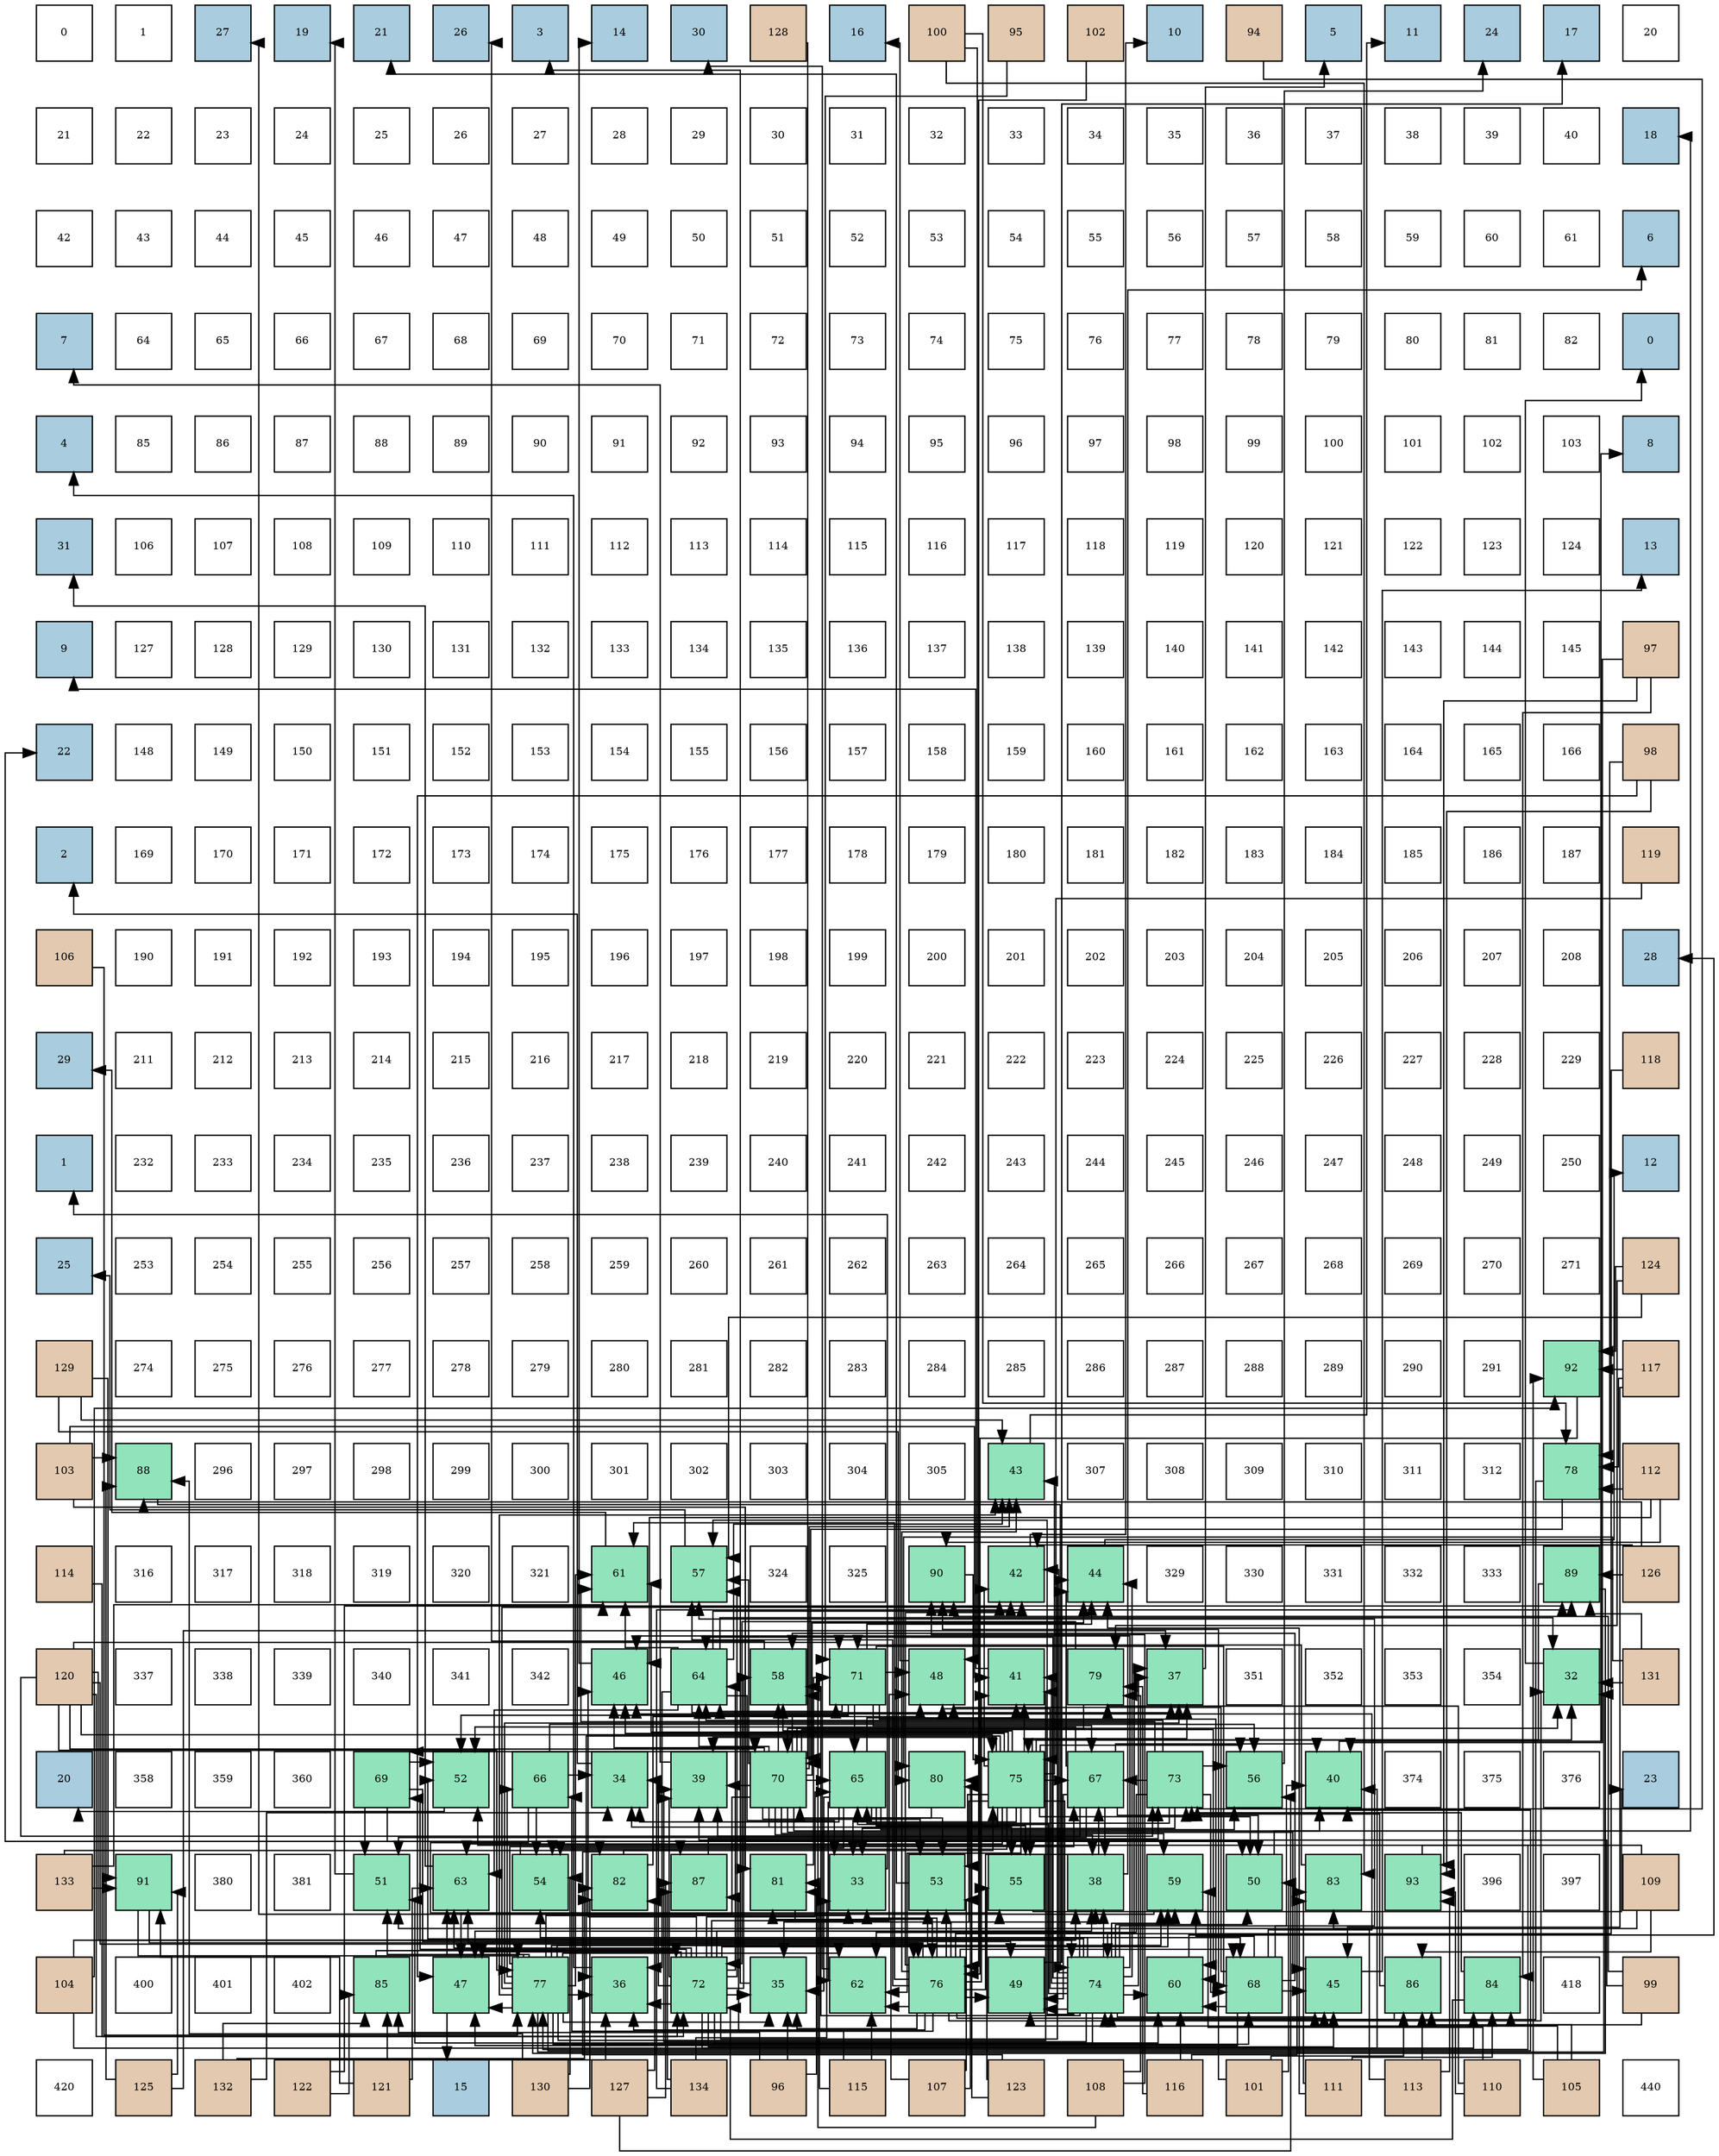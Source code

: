 digraph layout{
 rankdir=TB;
 splines=ortho;
 node [style=filled shape=square fixedsize=true width=0.6];
0[label="0", fontsize=8, fillcolor="#ffffff"];
1[label="1", fontsize=8, fillcolor="#ffffff"];
2[label="27", fontsize=8, fillcolor="#a9ccde"];
3[label="19", fontsize=8, fillcolor="#a9ccde"];
4[label="21", fontsize=8, fillcolor="#a9ccde"];
5[label="26", fontsize=8, fillcolor="#a9ccde"];
6[label="3", fontsize=8, fillcolor="#a9ccde"];
7[label="14", fontsize=8, fillcolor="#a9ccde"];
8[label="30", fontsize=8, fillcolor="#a9ccde"];
9[label="128", fontsize=8, fillcolor="#e3c9af"];
10[label="16", fontsize=8, fillcolor="#a9ccde"];
11[label="100", fontsize=8, fillcolor="#e3c9af"];
12[label="95", fontsize=8, fillcolor="#e3c9af"];
13[label="102", fontsize=8, fillcolor="#e3c9af"];
14[label="10", fontsize=8, fillcolor="#a9ccde"];
15[label="94", fontsize=8, fillcolor="#e3c9af"];
16[label="5", fontsize=8, fillcolor="#a9ccde"];
17[label="11", fontsize=8, fillcolor="#a9ccde"];
18[label="24", fontsize=8, fillcolor="#a9ccde"];
19[label="17", fontsize=8, fillcolor="#a9ccde"];
20[label="20", fontsize=8, fillcolor="#ffffff"];
21[label="21", fontsize=8, fillcolor="#ffffff"];
22[label="22", fontsize=8, fillcolor="#ffffff"];
23[label="23", fontsize=8, fillcolor="#ffffff"];
24[label="24", fontsize=8, fillcolor="#ffffff"];
25[label="25", fontsize=8, fillcolor="#ffffff"];
26[label="26", fontsize=8, fillcolor="#ffffff"];
27[label="27", fontsize=8, fillcolor="#ffffff"];
28[label="28", fontsize=8, fillcolor="#ffffff"];
29[label="29", fontsize=8, fillcolor="#ffffff"];
30[label="30", fontsize=8, fillcolor="#ffffff"];
31[label="31", fontsize=8, fillcolor="#ffffff"];
32[label="32", fontsize=8, fillcolor="#ffffff"];
33[label="33", fontsize=8, fillcolor="#ffffff"];
34[label="34", fontsize=8, fillcolor="#ffffff"];
35[label="35", fontsize=8, fillcolor="#ffffff"];
36[label="36", fontsize=8, fillcolor="#ffffff"];
37[label="37", fontsize=8, fillcolor="#ffffff"];
38[label="38", fontsize=8, fillcolor="#ffffff"];
39[label="39", fontsize=8, fillcolor="#ffffff"];
40[label="40", fontsize=8, fillcolor="#ffffff"];
41[label="18", fontsize=8, fillcolor="#a9ccde"];
42[label="42", fontsize=8, fillcolor="#ffffff"];
43[label="43", fontsize=8, fillcolor="#ffffff"];
44[label="44", fontsize=8, fillcolor="#ffffff"];
45[label="45", fontsize=8, fillcolor="#ffffff"];
46[label="46", fontsize=8, fillcolor="#ffffff"];
47[label="47", fontsize=8, fillcolor="#ffffff"];
48[label="48", fontsize=8, fillcolor="#ffffff"];
49[label="49", fontsize=8, fillcolor="#ffffff"];
50[label="50", fontsize=8, fillcolor="#ffffff"];
51[label="51", fontsize=8, fillcolor="#ffffff"];
52[label="52", fontsize=8, fillcolor="#ffffff"];
53[label="53", fontsize=8, fillcolor="#ffffff"];
54[label="54", fontsize=8, fillcolor="#ffffff"];
55[label="55", fontsize=8, fillcolor="#ffffff"];
56[label="56", fontsize=8, fillcolor="#ffffff"];
57[label="57", fontsize=8, fillcolor="#ffffff"];
58[label="58", fontsize=8, fillcolor="#ffffff"];
59[label="59", fontsize=8, fillcolor="#ffffff"];
60[label="60", fontsize=8, fillcolor="#ffffff"];
61[label="61", fontsize=8, fillcolor="#ffffff"];
62[label="6", fontsize=8, fillcolor="#a9ccde"];
63[label="7", fontsize=8, fillcolor="#a9ccde"];
64[label="64", fontsize=8, fillcolor="#ffffff"];
65[label="65", fontsize=8, fillcolor="#ffffff"];
66[label="66", fontsize=8, fillcolor="#ffffff"];
67[label="67", fontsize=8, fillcolor="#ffffff"];
68[label="68", fontsize=8, fillcolor="#ffffff"];
69[label="69", fontsize=8, fillcolor="#ffffff"];
70[label="70", fontsize=8, fillcolor="#ffffff"];
71[label="71", fontsize=8, fillcolor="#ffffff"];
72[label="72", fontsize=8, fillcolor="#ffffff"];
73[label="73", fontsize=8, fillcolor="#ffffff"];
74[label="74", fontsize=8, fillcolor="#ffffff"];
75[label="75", fontsize=8, fillcolor="#ffffff"];
76[label="76", fontsize=8, fillcolor="#ffffff"];
77[label="77", fontsize=8, fillcolor="#ffffff"];
78[label="78", fontsize=8, fillcolor="#ffffff"];
79[label="79", fontsize=8, fillcolor="#ffffff"];
80[label="80", fontsize=8, fillcolor="#ffffff"];
81[label="81", fontsize=8, fillcolor="#ffffff"];
82[label="82", fontsize=8, fillcolor="#ffffff"];
83[label="0", fontsize=8, fillcolor="#a9ccde"];
84[label="4", fontsize=8, fillcolor="#a9ccde"];
85[label="85", fontsize=8, fillcolor="#ffffff"];
86[label="86", fontsize=8, fillcolor="#ffffff"];
87[label="87", fontsize=8, fillcolor="#ffffff"];
88[label="88", fontsize=8, fillcolor="#ffffff"];
89[label="89", fontsize=8, fillcolor="#ffffff"];
90[label="90", fontsize=8, fillcolor="#ffffff"];
91[label="91", fontsize=8, fillcolor="#ffffff"];
92[label="92", fontsize=8, fillcolor="#ffffff"];
93[label="93", fontsize=8, fillcolor="#ffffff"];
94[label="94", fontsize=8, fillcolor="#ffffff"];
95[label="95", fontsize=8, fillcolor="#ffffff"];
96[label="96", fontsize=8, fillcolor="#ffffff"];
97[label="97", fontsize=8, fillcolor="#ffffff"];
98[label="98", fontsize=8, fillcolor="#ffffff"];
99[label="99", fontsize=8, fillcolor="#ffffff"];
100[label="100", fontsize=8, fillcolor="#ffffff"];
101[label="101", fontsize=8, fillcolor="#ffffff"];
102[label="102", fontsize=8, fillcolor="#ffffff"];
103[label="103", fontsize=8, fillcolor="#ffffff"];
104[label="8", fontsize=8, fillcolor="#a9ccde"];
105[label="31", fontsize=8, fillcolor="#a9ccde"];
106[label="106", fontsize=8, fillcolor="#ffffff"];
107[label="107", fontsize=8, fillcolor="#ffffff"];
108[label="108", fontsize=8, fillcolor="#ffffff"];
109[label="109", fontsize=8, fillcolor="#ffffff"];
110[label="110", fontsize=8, fillcolor="#ffffff"];
111[label="111", fontsize=8, fillcolor="#ffffff"];
112[label="112", fontsize=8, fillcolor="#ffffff"];
113[label="113", fontsize=8, fillcolor="#ffffff"];
114[label="114", fontsize=8, fillcolor="#ffffff"];
115[label="115", fontsize=8, fillcolor="#ffffff"];
116[label="116", fontsize=8, fillcolor="#ffffff"];
117[label="117", fontsize=8, fillcolor="#ffffff"];
118[label="118", fontsize=8, fillcolor="#ffffff"];
119[label="119", fontsize=8, fillcolor="#ffffff"];
120[label="120", fontsize=8, fillcolor="#ffffff"];
121[label="121", fontsize=8, fillcolor="#ffffff"];
122[label="122", fontsize=8, fillcolor="#ffffff"];
123[label="123", fontsize=8, fillcolor="#ffffff"];
124[label="124", fontsize=8, fillcolor="#ffffff"];
125[label="13", fontsize=8, fillcolor="#a9ccde"];
126[label="9", fontsize=8, fillcolor="#a9ccde"];
127[label="127", fontsize=8, fillcolor="#ffffff"];
128[label="128", fontsize=8, fillcolor="#ffffff"];
129[label="129", fontsize=8, fillcolor="#ffffff"];
130[label="130", fontsize=8, fillcolor="#ffffff"];
131[label="131", fontsize=8, fillcolor="#ffffff"];
132[label="132", fontsize=8, fillcolor="#ffffff"];
133[label="133", fontsize=8, fillcolor="#ffffff"];
134[label="134", fontsize=8, fillcolor="#ffffff"];
135[label="135", fontsize=8, fillcolor="#ffffff"];
136[label="136", fontsize=8, fillcolor="#ffffff"];
137[label="137", fontsize=8, fillcolor="#ffffff"];
138[label="138", fontsize=8, fillcolor="#ffffff"];
139[label="139", fontsize=8, fillcolor="#ffffff"];
140[label="140", fontsize=8, fillcolor="#ffffff"];
141[label="141", fontsize=8, fillcolor="#ffffff"];
142[label="142", fontsize=8, fillcolor="#ffffff"];
143[label="143", fontsize=8, fillcolor="#ffffff"];
144[label="144", fontsize=8, fillcolor="#ffffff"];
145[label="145", fontsize=8, fillcolor="#ffffff"];
146[label="97", fontsize=8, fillcolor="#e3c9af"];
147[label="22", fontsize=8, fillcolor="#a9ccde"];
148[label="148", fontsize=8, fillcolor="#ffffff"];
149[label="149", fontsize=8, fillcolor="#ffffff"];
150[label="150", fontsize=8, fillcolor="#ffffff"];
151[label="151", fontsize=8, fillcolor="#ffffff"];
152[label="152", fontsize=8, fillcolor="#ffffff"];
153[label="153", fontsize=8, fillcolor="#ffffff"];
154[label="154", fontsize=8, fillcolor="#ffffff"];
155[label="155", fontsize=8, fillcolor="#ffffff"];
156[label="156", fontsize=8, fillcolor="#ffffff"];
157[label="157", fontsize=8, fillcolor="#ffffff"];
158[label="158", fontsize=8, fillcolor="#ffffff"];
159[label="159", fontsize=8, fillcolor="#ffffff"];
160[label="160", fontsize=8, fillcolor="#ffffff"];
161[label="161", fontsize=8, fillcolor="#ffffff"];
162[label="162", fontsize=8, fillcolor="#ffffff"];
163[label="163", fontsize=8, fillcolor="#ffffff"];
164[label="164", fontsize=8, fillcolor="#ffffff"];
165[label="165", fontsize=8, fillcolor="#ffffff"];
166[label="166", fontsize=8, fillcolor="#ffffff"];
167[label="98", fontsize=8, fillcolor="#e3c9af"];
168[label="2", fontsize=8, fillcolor="#a9ccde"];
169[label="169", fontsize=8, fillcolor="#ffffff"];
170[label="170", fontsize=8, fillcolor="#ffffff"];
171[label="171", fontsize=8, fillcolor="#ffffff"];
172[label="172", fontsize=8, fillcolor="#ffffff"];
173[label="173", fontsize=8, fillcolor="#ffffff"];
174[label="174", fontsize=8, fillcolor="#ffffff"];
175[label="175", fontsize=8, fillcolor="#ffffff"];
176[label="176", fontsize=8, fillcolor="#ffffff"];
177[label="177", fontsize=8, fillcolor="#ffffff"];
178[label="178", fontsize=8, fillcolor="#ffffff"];
179[label="179", fontsize=8, fillcolor="#ffffff"];
180[label="180", fontsize=8, fillcolor="#ffffff"];
181[label="181", fontsize=8, fillcolor="#ffffff"];
182[label="182", fontsize=8, fillcolor="#ffffff"];
183[label="183", fontsize=8, fillcolor="#ffffff"];
184[label="184", fontsize=8, fillcolor="#ffffff"];
185[label="185", fontsize=8, fillcolor="#ffffff"];
186[label="186", fontsize=8, fillcolor="#ffffff"];
187[label="187", fontsize=8, fillcolor="#ffffff"];
188[label="119", fontsize=8, fillcolor="#e3c9af"];
189[label="106", fontsize=8, fillcolor="#e3c9af"];
190[label="190", fontsize=8, fillcolor="#ffffff"];
191[label="191", fontsize=8, fillcolor="#ffffff"];
192[label="192", fontsize=8, fillcolor="#ffffff"];
193[label="193", fontsize=8, fillcolor="#ffffff"];
194[label="194", fontsize=8, fillcolor="#ffffff"];
195[label="195", fontsize=8, fillcolor="#ffffff"];
196[label="196", fontsize=8, fillcolor="#ffffff"];
197[label="197", fontsize=8, fillcolor="#ffffff"];
198[label="198", fontsize=8, fillcolor="#ffffff"];
199[label="199", fontsize=8, fillcolor="#ffffff"];
200[label="200", fontsize=8, fillcolor="#ffffff"];
201[label="201", fontsize=8, fillcolor="#ffffff"];
202[label="202", fontsize=8, fillcolor="#ffffff"];
203[label="203", fontsize=8, fillcolor="#ffffff"];
204[label="204", fontsize=8, fillcolor="#ffffff"];
205[label="205", fontsize=8, fillcolor="#ffffff"];
206[label="206", fontsize=8, fillcolor="#ffffff"];
207[label="207", fontsize=8, fillcolor="#ffffff"];
208[label="208", fontsize=8, fillcolor="#ffffff"];
209[label="28", fontsize=8, fillcolor="#a9ccde"];
210[label="29", fontsize=8, fillcolor="#a9ccde"];
211[label="211", fontsize=8, fillcolor="#ffffff"];
212[label="212", fontsize=8, fillcolor="#ffffff"];
213[label="213", fontsize=8, fillcolor="#ffffff"];
214[label="214", fontsize=8, fillcolor="#ffffff"];
215[label="215", fontsize=8, fillcolor="#ffffff"];
216[label="216", fontsize=8, fillcolor="#ffffff"];
217[label="217", fontsize=8, fillcolor="#ffffff"];
218[label="218", fontsize=8, fillcolor="#ffffff"];
219[label="219", fontsize=8, fillcolor="#ffffff"];
220[label="220", fontsize=8, fillcolor="#ffffff"];
221[label="221", fontsize=8, fillcolor="#ffffff"];
222[label="222", fontsize=8, fillcolor="#ffffff"];
223[label="223", fontsize=8, fillcolor="#ffffff"];
224[label="224", fontsize=8, fillcolor="#ffffff"];
225[label="225", fontsize=8, fillcolor="#ffffff"];
226[label="226", fontsize=8, fillcolor="#ffffff"];
227[label="227", fontsize=8, fillcolor="#ffffff"];
228[label="228", fontsize=8, fillcolor="#ffffff"];
229[label="229", fontsize=8, fillcolor="#ffffff"];
230[label="118", fontsize=8, fillcolor="#e3c9af"];
231[label="1", fontsize=8, fillcolor="#a9ccde"];
232[label="232", fontsize=8, fillcolor="#ffffff"];
233[label="233", fontsize=8, fillcolor="#ffffff"];
234[label="234", fontsize=8, fillcolor="#ffffff"];
235[label="235", fontsize=8, fillcolor="#ffffff"];
236[label="236", fontsize=8, fillcolor="#ffffff"];
237[label="237", fontsize=8, fillcolor="#ffffff"];
238[label="238", fontsize=8, fillcolor="#ffffff"];
239[label="239", fontsize=8, fillcolor="#ffffff"];
240[label="240", fontsize=8, fillcolor="#ffffff"];
241[label="241", fontsize=8, fillcolor="#ffffff"];
242[label="242", fontsize=8, fillcolor="#ffffff"];
243[label="243", fontsize=8, fillcolor="#ffffff"];
244[label="244", fontsize=8, fillcolor="#ffffff"];
245[label="245", fontsize=8, fillcolor="#ffffff"];
246[label="246", fontsize=8, fillcolor="#ffffff"];
247[label="247", fontsize=8, fillcolor="#ffffff"];
248[label="248", fontsize=8, fillcolor="#ffffff"];
249[label="249", fontsize=8, fillcolor="#ffffff"];
250[label="250", fontsize=8, fillcolor="#ffffff"];
251[label="12", fontsize=8, fillcolor="#a9ccde"];
252[label="25", fontsize=8, fillcolor="#a9ccde"];
253[label="253", fontsize=8, fillcolor="#ffffff"];
254[label="254", fontsize=8, fillcolor="#ffffff"];
255[label="255", fontsize=8, fillcolor="#ffffff"];
256[label="256", fontsize=8, fillcolor="#ffffff"];
257[label="257", fontsize=8, fillcolor="#ffffff"];
258[label="258", fontsize=8, fillcolor="#ffffff"];
259[label="259", fontsize=8, fillcolor="#ffffff"];
260[label="260", fontsize=8, fillcolor="#ffffff"];
261[label="261", fontsize=8, fillcolor="#ffffff"];
262[label="262", fontsize=8, fillcolor="#ffffff"];
263[label="263", fontsize=8, fillcolor="#ffffff"];
264[label="264", fontsize=8, fillcolor="#ffffff"];
265[label="265", fontsize=8, fillcolor="#ffffff"];
266[label="266", fontsize=8, fillcolor="#ffffff"];
267[label="267", fontsize=8, fillcolor="#ffffff"];
268[label="268", fontsize=8, fillcolor="#ffffff"];
269[label="269", fontsize=8, fillcolor="#ffffff"];
270[label="270", fontsize=8, fillcolor="#ffffff"];
271[label="271", fontsize=8, fillcolor="#ffffff"];
272[label="124", fontsize=8, fillcolor="#e3c9af"];
273[label="129", fontsize=8, fillcolor="#e3c9af"];
274[label="274", fontsize=8, fillcolor="#ffffff"];
275[label="275", fontsize=8, fillcolor="#ffffff"];
276[label="276", fontsize=8, fillcolor="#ffffff"];
277[label="277", fontsize=8, fillcolor="#ffffff"];
278[label="278", fontsize=8, fillcolor="#ffffff"];
279[label="279", fontsize=8, fillcolor="#ffffff"];
280[label="280", fontsize=8, fillcolor="#ffffff"];
281[label="281", fontsize=8, fillcolor="#ffffff"];
282[label="282", fontsize=8, fillcolor="#ffffff"];
283[label="283", fontsize=8, fillcolor="#ffffff"];
284[label="284", fontsize=8, fillcolor="#ffffff"];
285[label="285", fontsize=8, fillcolor="#ffffff"];
286[label="286", fontsize=8, fillcolor="#ffffff"];
287[label="287", fontsize=8, fillcolor="#ffffff"];
288[label="288", fontsize=8, fillcolor="#ffffff"];
289[label="289", fontsize=8, fillcolor="#ffffff"];
290[label="290", fontsize=8, fillcolor="#ffffff"];
291[label="291", fontsize=8, fillcolor="#ffffff"];
292[label="92", fontsize=8, fillcolor="#91e3bb"];
293[label="117", fontsize=8, fillcolor="#e3c9af"];
294[label="103", fontsize=8, fillcolor="#e3c9af"];
295[label="88", fontsize=8, fillcolor="#91e3bb"];
296[label="296", fontsize=8, fillcolor="#ffffff"];
297[label="297", fontsize=8, fillcolor="#ffffff"];
298[label="298", fontsize=8, fillcolor="#ffffff"];
299[label="299", fontsize=8, fillcolor="#ffffff"];
300[label="300", fontsize=8, fillcolor="#ffffff"];
301[label="301", fontsize=8, fillcolor="#ffffff"];
302[label="302", fontsize=8, fillcolor="#ffffff"];
303[label="303", fontsize=8, fillcolor="#ffffff"];
304[label="304", fontsize=8, fillcolor="#ffffff"];
305[label="305", fontsize=8, fillcolor="#ffffff"];
306[label="43", fontsize=8, fillcolor="#91e3bb"];
307[label="307", fontsize=8, fillcolor="#ffffff"];
308[label="308", fontsize=8, fillcolor="#ffffff"];
309[label="309", fontsize=8, fillcolor="#ffffff"];
310[label="310", fontsize=8, fillcolor="#ffffff"];
311[label="311", fontsize=8, fillcolor="#ffffff"];
312[label="312", fontsize=8, fillcolor="#ffffff"];
313[label="78", fontsize=8, fillcolor="#91e3bb"];
314[label="112", fontsize=8, fillcolor="#e3c9af"];
315[label="114", fontsize=8, fillcolor="#e3c9af"];
316[label="316", fontsize=8, fillcolor="#ffffff"];
317[label="317", fontsize=8, fillcolor="#ffffff"];
318[label="318", fontsize=8, fillcolor="#ffffff"];
319[label="319", fontsize=8, fillcolor="#ffffff"];
320[label="320", fontsize=8, fillcolor="#ffffff"];
321[label="321", fontsize=8, fillcolor="#ffffff"];
322[label="61", fontsize=8, fillcolor="#91e3bb"];
323[label="57", fontsize=8, fillcolor="#91e3bb"];
324[label="324", fontsize=8, fillcolor="#ffffff"];
325[label="325", fontsize=8, fillcolor="#ffffff"];
326[label="90", fontsize=8, fillcolor="#91e3bb"];
327[label="42", fontsize=8, fillcolor="#91e3bb"];
328[label="44", fontsize=8, fillcolor="#91e3bb"];
329[label="329", fontsize=8, fillcolor="#ffffff"];
330[label="330", fontsize=8, fillcolor="#ffffff"];
331[label="331", fontsize=8, fillcolor="#ffffff"];
332[label="332", fontsize=8, fillcolor="#ffffff"];
333[label="333", fontsize=8, fillcolor="#ffffff"];
334[label="89", fontsize=8, fillcolor="#91e3bb"];
335[label="126", fontsize=8, fillcolor="#e3c9af"];
336[label="120", fontsize=8, fillcolor="#e3c9af"];
337[label="337", fontsize=8, fillcolor="#ffffff"];
338[label="338", fontsize=8, fillcolor="#ffffff"];
339[label="339", fontsize=8, fillcolor="#ffffff"];
340[label="340", fontsize=8, fillcolor="#ffffff"];
341[label="341", fontsize=8, fillcolor="#ffffff"];
342[label="342", fontsize=8, fillcolor="#ffffff"];
343[label="46", fontsize=8, fillcolor="#91e3bb"];
344[label="64", fontsize=8, fillcolor="#91e3bb"];
345[label="58", fontsize=8, fillcolor="#91e3bb"];
346[label="71", fontsize=8, fillcolor="#91e3bb"];
347[label="48", fontsize=8, fillcolor="#91e3bb"];
348[label="41", fontsize=8, fillcolor="#91e3bb"];
349[label="79", fontsize=8, fillcolor="#91e3bb"];
350[label="37", fontsize=8, fillcolor="#91e3bb"];
351[label="351", fontsize=8, fillcolor="#ffffff"];
352[label="352", fontsize=8, fillcolor="#ffffff"];
353[label="353", fontsize=8, fillcolor="#ffffff"];
354[label="354", fontsize=8, fillcolor="#ffffff"];
355[label="32", fontsize=8, fillcolor="#91e3bb"];
356[label="131", fontsize=8, fillcolor="#e3c9af"];
357[label="20", fontsize=8, fillcolor="#a9ccde"];
358[label="358", fontsize=8, fillcolor="#ffffff"];
359[label="359", fontsize=8, fillcolor="#ffffff"];
360[label="360", fontsize=8, fillcolor="#ffffff"];
361[label="69", fontsize=8, fillcolor="#91e3bb"];
362[label="52", fontsize=8, fillcolor="#91e3bb"];
363[label="66", fontsize=8, fillcolor="#91e3bb"];
364[label="34", fontsize=8, fillcolor="#91e3bb"];
365[label="39", fontsize=8, fillcolor="#91e3bb"];
366[label="70", fontsize=8, fillcolor="#91e3bb"];
367[label="65", fontsize=8, fillcolor="#91e3bb"];
368[label="80", fontsize=8, fillcolor="#91e3bb"];
369[label="75", fontsize=8, fillcolor="#91e3bb"];
370[label="67", fontsize=8, fillcolor="#91e3bb"];
371[label="73", fontsize=8, fillcolor="#91e3bb"];
372[label="56", fontsize=8, fillcolor="#91e3bb"];
373[label="40", fontsize=8, fillcolor="#91e3bb"];
374[label="374", fontsize=8, fillcolor="#ffffff"];
375[label="375", fontsize=8, fillcolor="#ffffff"];
376[label="376", fontsize=8, fillcolor="#ffffff"];
377[label="23", fontsize=8, fillcolor="#a9ccde"];
378[label="133", fontsize=8, fillcolor="#e3c9af"];
379[label="91", fontsize=8, fillcolor="#91e3bb"];
380[label="380", fontsize=8, fillcolor="#ffffff"];
381[label="381", fontsize=8, fillcolor="#ffffff"];
382[label="51", fontsize=8, fillcolor="#91e3bb"];
383[label="63", fontsize=8, fillcolor="#91e3bb"];
384[label="54", fontsize=8, fillcolor="#91e3bb"];
385[label="82", fontsize=8, fillcolor="#91e3bb"];
386[label="87", fontsize=8, fillcolor="#91e3bb"];
387[label="81", fontsize=8, fillcolor="#91e3bb"];
388[label="33", fontsize=8, fillcolor="#91e3bb"];
389[label="53", fontsize=8, fillcolor="#91e3bb"];
390[label="55", fontsize=8, fillcolor="#91e3bb"];
391[label="38", fontsize=8, fillcolor="#91e3bb"];
392[label="59", fontsize=8, fillcolor="#91e3bb"];
393[label="50", fontsize=8, fillcolor="#91e3bb"];
394[label="83", fontsize=8, fillcolor="#91e3bb"];
395[label="93", fontsize=8, fillcolor="#91e3bb"];
396[label="396", fontsize=8, fillcolor="#ffffff"];
397[label="397", fontsize=8, fillcolor="#ffffff"];
398[label="109", fontsize=8, fillcolor="#e3c9af"];
399[label="104", fontsize=8, fillcolor="#e3c9af"];
400[label="400", fontsize=8, fillcolor="#ffffff"];
401[label="401", fontsize=8, fillcolor="#ffffff"];
402[label="402", fontsize=8, fillcolor="#ffffff"];
403[label="85", fontsize=8, fillcolor="#91e3bb"];
404[label="47", fontsize=8, fillcolor="#91e3bb"];
405[label="77", fontsize=8, fillcolor="#91e3bb"];
406[label="36", fontsize=8, fillcolor="#91e3bb"];
407[label="72", fontsize=8, fillcolor="#91e3bb"];
408[label="35", fontsize=8, fillcolor="#91e3bb"];
409[label="62", fontsize=8, fillcolor="#91e3bb"];
410[label="76", fontsize=8, fillcolor="#91e3bb"];
411[label="49", fontsize=8, fillcolor="#91e3bb"];
412[label="74", fontsize=8, fillcolor="#91e3bb"];
413[label="60", fontsize=8, fillcolor="#91e3bb"];
414[label="68", fontsize=8, fillcolor="#91e3bb"];
415[label="45", fontsize=8, fillcolor="#91e3bb"];
416[label="86", fontsize=8, fillcolor="#91e3bb"];
417[label="84", fontsize=8, fillcolor="#91e3bb"];
418[label="418", fontsize=8, fillcolor="#ffffff"];
419[label="99", fontsize=8, fillcolor="#e3c9af"];
420[label="420", fontsize=8, fillcolor="#ffffff"];
421[label="125", fontsize=8, fillcolor="#e3c9af"];
422[label="132", fontsize=8, fillcolor="#e3c9af"];
423[label="122", fontsize=8, fillcolor="#e3c9af"];
424[label="121", fontsize=8, fillcolor="#e3c9af"];
425[label="15", fontsize=8, fillcolor="#a9ccde"];
426[label="130", fontsize=8, fillcolor="#e3c9af"];
427[label="127", fontsize=8, fillcolor="#e3c9af"];
428[label="134", fontsize=8, fillcolor="#e3c9af"];
429[label="96", fontsize=8, fillcolor="#e3c9af"];
430[label="115", fontsize=8, fillcolor="#e3c9af"];
431[label="107", fontsize=8, fillcolor="#e3c9af"];
432[label="123", fontsize=8, fillcolor="#e3c9af"];
433[label="108", fontsize=8, fillcolor="#e3c9af"];
434[label="116", fontsize=8, fillcolor="#e3c9af"];
435[label="101", fontsize=8, fillcolor="#e3c9af"];
436[label="111", fontsize=8, fillcolor="#e3c9af"];
437[label="113", fontsize=8, fillcolor="#e3c9af"];
438[label="110", fontsize=8, fillcolor="#e3c9af"];
439[label="105", fontsize=8, fillcolor="#e3c9af"];
440[label="440", fontsize=8, fillcolor="#ffffff"];
edge [constraint=false, style=vis];355 -> 83;
388 -> 231;
364 -> 168;
408 -> 6;
406 -> 84;
350 -> 16;
391 -> 62;
365 -> 63;
373 -> 104;
348 -> 126;
327 -> 14;
306 -> 17;
328 -> 251;
415 -> 125;
343 -> 7;
404 -> 425;
347 -> 10;
411 -> 19;
393 -> 41;
382 -> 3;
362 -> 357;
389 -> 4;
384 -> 147;
390 -> 377;
372 -> 18;
323 -> 252;
345 -> 5;
392 -> 2;
413 -> 209;
322 -> 210;
409 -> 8;
383 -> 105;
344 -> 355;
344 -> 388;
344 -> 406;
344 -> 350;
344 -> 327;
344 -> 306;
344 -> 322;
344 -> 383;
367 -> 364;
367 -> 408;
367 -> 348;
367 -> 389;
367 -> 384;
367 -> 390;
367 -> 372;
367 -> 409;
363 -> 364;
363 -> 384;
363 -> 390;
363 -> 372;
370 -> 391;
370 -> 365;
370 -> 373;
370 -> 328;
370 -> 411;
370 -> 393;
370 -> 382;
370 -> 362;
414 -> 415;
414 -> 343;
414 -> 404;
414 -> 347;
414 -> 323;
414 -> 345;
414 -> 392;
414 -> 413;
361 -> 411;
361 -> 393;
361 -> 382;
361 -> 362;
366 -> 355;
366 -> 391;
366 -> 365;
366 -> 373;
366 -> 306;
366 -> 328;
366 -> 415;
366 -> 343;
366 -> 404;
366 -> 347;
366 -> 389;
366 -> 390;
366 -> 323;
366 -> 345;
366 -> 392;
366 -> 413;
366 -> 344;
366 -> 367;
366 -> 361;
346 -> 328;
346 -> 347;
346 -> 362;
346 -> 413;
346 -> 344;
346 -> 367;
346 -> 370;
346 -> 414;
407 -> 364;
407 -> 408;
407 -> 406;
407 -> 391;
407 -> 365;
407 -> 373;
407 -> 328;
407 -> 415;
407 -> 343;
407 -> 404;
407 -> 347;
407 -> 323;
407 -> 345;
407 -> 392;
407 -> 413;
407 -> 383;
407 -> 344;
407 -> 367;
407 -> 361;
371 -> 388;
371 -> 372;
371 -> 322;
371 -> 409;
371 -> 344;
371 -> 367;
371 -> 370;
371 -> 414;
412 -> 350;
412 -> 391;
412 -> 365;
412 -> 373;
412 -> 348;
412 -> 327;
412 -> 328;
412 -> 415;
412 -> 343;
412 -> 404;
412 -> 347;
412 -> 411;
412 -> 393;
412 -> 382;
412 -> 362;
412 -> 384;
412 -> 323;
412 -> 345;
412 -> 392;
412 -> 413;
412 -> 344;
412 -> 367;
369 -> 355;
369 -> 388;
369 -> 364;
369 -> 408;
369 -> 406;
369 -> 350;
369 -> 365;
369 -> 348;
369 -> 327;
369 -> 306;
369 -> 343;
369 -> 393;
369 -> 389;
369 -> 384;
369 -> 390;
369 -> 372;
369 -> 345;
369 -> 322;
369 -> 409;
369 -> 383;
369 -> 370;
369 -> 414;
410 -> 355;
410 -> 388;
410 -> 408;
410 -> 406;
410 -> 350;
410 -> 391;
410 -> 348;
410 -> 327;
410 -> 306;
410 -> 415;
410 -> 411;
410 -> 389;
410 -> 323;
410 -> 322;
410 -> 409;
410 -> 383;
410 -> 363;
410 -> 370;
410 -> 414;
405 -> 355;
405 -> 388;
405 -> 408;
405 -> 406;
405 -> 350;
405 -> 373;
405 -> 348;
405 -> 327;
405 -> 306;
405 -> 404;
405 -> 382;
405 -> 389;
405 -> 392;
405 -> 322;
405 -> 409;
405 -> 383;
405 -> 363;
405 -> 370;
405 -> 414;
313 -> 366;
313 -> 412;
349 -> 366;
349 -> 407;
368 -> 366;
387 -> 346;
387 -> 410;
385 -> 346;
385 -> 369;
394 -> 346;
417 -> 407;
417 -> 371;
403 -> 407;
416 -> 371;
416 -> 412;
386 -> 371;
295 -> 412;
334 -> 369;
334 -> 405;
326 -> 369;
379 -> 410;
379 -> 405;
292 -> 410;
395 -> 405;
15 -> 371;
12 -> 346;
429 -> 408;
429 -> 387;
429 -> 403;
146 -> 373;
146 -> 417;
146 -> 395;
167 -> 404;
167 -> 313;
167 -> 395;
419 -> 365;
419 -> 417;
419 -> 326;
11 -> 347;
11 -> 313;
11 -> 394;
435 -> 393;
435 -> 416;
435 -> 326;
13 -> 410;
294 -> 348;
294 -> 387;
294 -> 295;
399 -> 391;
399 -> 417;
399 -> 292;
439 -> 411;
439 -> 416;
439 -> 292;
189 -> 405;
431 -> 389;
431 -> 368;
431 -> 387;
433 -> 345;
433 -> 349;
433 -> 326;
398 -> 362;
398 -> 394;
398 -> 416;
438 -> 392;
438 -> 349;
438 -> 395;
436 -> 328;
436 -> 394;
436 -> 417;
314 -> 343;
314 -> 313;
314 -> 326;
437 -> 382;
437 -> 416;
437 -> 395;
315 -> 407;
430 -> 409;
430 -> 387;
430 -> 386;
434 -> 413;
434 -> 349;
434 -> 394;
293 -> 415;
293 -> 313;
293 -> 292;
230 -> 412;
188 -> 369;
336 -> 366;
336 -> 346;
336 -> 407;
336 -> 371;
336 -> 412;
336 -> 369;
336 -> 410;
336 -> 405;
424 -> 383;
424 -> 403;
424 -> 379;
423 -> 406;
423 -> 403;
423 -> 334;
432 -> 390;
432 -> 368;
432 -> 385;
272 -> 323;
272 -> 349;
272 -> 292;
421 -> 350;
421 -> 295;
421 -> 379;
335 -> 327;
335 -> 295;
335 -> 334;
427 -> 372;
427 -> 385;
427 -> 386;
9 -> 366;
273 -> 306;
273 -> 368;
273 -> 379;
426 -> 384;
426 -> 385;
426 -> 295;
356 -> 355;
356 -> 368;
356 -> 334;
422 -> 364;
422 -> 385;
422 -> 403;
378 -> 322;
378 -> 386;
378 -> 379;
428 -> 388;
428 -> 386;
428 -> 334;
edge [constraint=true, style=invis];
0 -> 21 -> 42 -> 63 -> 84 -> 105 -> 126 -> 147 -> 168 -> 189 -> 210 -> 231 -> 252 -> 273 -> 294 -> 315 -> 336 -> 357 -> 378 -> 399 -> 420;
1 -> 22 -> 43 -> 64 -> 85 -> 106 -> 127 -> 148 -> 169 -> 190 -> 211 -> 232 -> 253 -> 274 -> 295 -> 316 -> 337 -> 358 -> 379 -> 400 -> 421;
2 -> 23 -> 44 -> 65 -> 86 -> 107 -> 128 -> 149 -> 170 -> 191 -> 212 -> 233 -> 254 -> 275 -> 296 -> 317 -> 338 -> 359 -> 380 -> 401 -> 422;
3 -> 24 -> 45 -> 66 -> 87 -> 108 -> 129 -> 150 -> 171 -> 192 -> 213 -> 234 -> 255 -> 276 -> 297 -> 318 -> 339 -> 360 -> 381 -> 402 -> 423;
4 -> 25 -> 46 -> 67 -> 88 -> 109 -> 130 -> 151 -> 172 -> 193 -> 214 -> 235 -> 256 -> 277 -> 298 -> 319 -> 340 -> 361 -> 382 -> 403 -> 424;
5 -> 26 -> 47 -> 68 -> 89 -> 110 -> 131 -> 152 -> 173 -> 194 -> 215 -> 236 -> 257 -> 278 -> 299 -> 320 -> 341 -> 362 -> 383 -> 404 -> 425;
6 -> 27 -> 48 -> 69 -> 90 -> 111 -> 132 -> 153 -> 174 -> 195 -> 216 -> 237 -> 258 -> 279 -> 300 -> 321 -> 342 -> 363 -> 384 -> 405 -> 426;
7 -> 28 -> 49 -> 70 -> 91 -> 112 -> 133 -> 154 -> 175 -> 196 -> 217 -> 238 -> 259 -> 280 -> 301 -> 322 -> 343 -> 364 -> 385 -> 406 -> 427;
8 -> 29 -> 50 -> 71 -> 92 -> 113 -> 134 -> 155 -> 176 -> 197 -> 218 -> 239 -> 260 -> 281 -> 302 -> 323 -> 344 -> 365 -> 386 -> 407 -> 428;
9 -> 30 -> 51 -> 72 -> 93 -> 114 -> 135 -> 156 -> 177 -> 198 -> 219 -> 240 -> 261 -> 282 -> 303 -> 324 -> 345 -> 366 -> 387 -> 408 -> 429;
10 -> 31 -> 52 -> 73 -> 94 -> 115 -> 136 -> 157 -> 178 -> 199 -> 220 -> 241 -> 262 -> 283 -> 304 -> 325 -> 346 -> 367 -> 388 -> 409 -> 430;
11 -> 32 -> 53 -> 74 -> 95 -> 116 -> 137 -> 158 -> 179 -> 200 -> 221 -> 242 -> 263 -> 284 -> 305 -> 326 -> 347 -> 368 -> 389 -> 410 -> 431;
12 -> 33 -> 54 -> 75 -> 96 -> 117 -> 138 -> 159 -> 180 -> 201 -> 222 -> 243 -> 264 -> 285 -> 306 -> 327 -> 348 -> 369 -> 390 -> 411 -> 432;
13 -> 34 -> 55 -> 76 -> 97 -> 118 -> 139 -> 160 -> 181 -> 202 -> 223 -> 244 -> 265 -> 286 -> 307 -> 328 -> 349 -> 370 -> 391 -> 412 -> 433;
14 -> 35 -> 56 -> 77 -> 98 -> 119 -> 140 -> 161 -> 182 -> 203 -> 224 -> 245 -> 266 -> 287 -> 308 -> 329 -> 350 -> 371 -> 392 -> 413 -> 434;
15 -> 36 -> 57 -> 78 -> 99 -> 120 -> 141 -> 162 -> 183 -> 204 -> 225 -> 246 -> 267 -> 288 -> 309 -> 330 -> 351 -> 372 -> 393 -> 414 -> 435;
16 -> 37 -> 58 -> 79 -> 100 -> 121 -> 142 -> 163 -> 184 -> 205 -> 226 -> 247 -> 268 -> 289 -> 310 -> 331 -> 352 -> 373 -> 394 -> 415 -> 436;
17 -> 38 -> 59 -> 80 -> 101 -> 122 -> 143 -> 164 -> 185 -> 206 -> 227 -> 248 -> 269 -> 290 -> 311 -> 332 -> 353 -> 374 -> 395 -> 416 -> 437;
18 -> 39 -> 60 -> 81 -> 102 -> 123 -> 144 -> 165 -> 186 -> 207 -> 228 -> 249 -> 270 -> 291 -> 312 -> 333 -> 354 -> 375 -> 396 -> 417 -> 438;
19 -> 40 -> 61 -> 82 -> 103 -> 124 -> 145 -> 166 -> 187 -> 208 -> 229 -> 250 -> 271 -> 292 -> 313 -> 334 -> 355 -> 376 -> 397 -> 418 -> 439;
20 -> 41 -> 62 -> 83 -> 104 -> 125 -> 146 -> 167 -> 188 -> 209 -> 230 -> 251 -> 272 -> 293 -> 314 -> 335 -> 356 -> 377 -> 398 -> 419 -> 440;
rank = same {0 -> 1 -> 2 -> 3 -> 4 -> 5 -> 6 -> 7 -> 8 -> 9 -> 10 -> 11 -> 12 -> 13 -> 14 -> 15 -> 16 -> 17 -> 18 -> 19 -> 20};
rank = same {21 -> 22 -> 23 -> 24 -> 25 -> 26 -> 27 -> 28 -> 29 -> 30 -> 31 -> 32 -> 33 -> 34 -> 35 -> 36 -> 37 -> 38 -> 39 -> 40 -> 41};
rank = same {42 -> 43 -> 44 -> 45 -> 46 -> 47 -> 48 -> 49 -> 50 -> 51 -> 52 -> 53 -> 54 -> 55 -> 56 -> 57 -> 58 -> 59 -> 60 -> 61 -> 62};
rank = same {63 -> 64 -> 65 -> 66 -> 67 -> 68 -> 69 -> 70 -> 71 -> 72 -> 73 -> 74 -> 75 -> 76 -> 77 -> 78 -> 79 -> 80 -> 81 -> 82 -> 83};
rank = same {84 -> 85 -> 86 -> 87 -> 88 -> 89 -> 90 -> 91 -> 92 -> 93 -> 94 -> 95 -> 96 -> 97 -> 98 -> 99 -> 100 -> 101 -> 102 -> 103 -> 104};
rank = same {105 -> 106 -> 107 -> 108 -> 109 -> 110 -> 111 -> 112 -> 113 -> 114 -> 115 -> 116 -> 117 -> 118 -> 119 -> 120 -> 121 -> 122 -> 123 -> 124 -> 125};
rank = same {126 -> 127 -> 128 -> 129 -> 130 -> 131 -> 132 -> 133 -> 134 -> 135 -> 136 -> 137 -> 138 -> 139 -> 140 -> 141 -> 142 -> 143 -> 144 -> 145 -> 146};
rank = same {147 -> 148 -> 149 -> 150 -> 151 -> 152 -> 153 -> 154 -> 155 -> 156 -> 157 -> 158 -> 159 -> 160 -> 161 -> 162 -> 163 -> 164 -> 165 -> 166 -> 167};
rank = same {168 -> 169 -> 170 -> 171 -> 172 -> 173 -> 174 -> 175 -> 176 -> 177 -> 178 -> 179 -> 180 -> 181 -> 182 -> 183 -> 184 -> 185 -> 186 -> 187 -> 188};
rank = same {189 -> 190 -> 191 -> 192 -> 193 -> 194 -> 195 -> 196 -> 197 -> 198 -> 199 -> 200 -> 201 -> 202 -> 203 -> 204 -> 205 -> 206 -> 207 -> 208 -> 209};
rank = same {210 -> 211 -> 212 -> 213 -> 214 -> 215 -> 216 -> 217 -> 218 -> 219 -> 220 -> 221 -> 222 -> 223 -> 224 -> 225 -> 226 -> 227 -> 228 -> 229 -> 230};
rank = same {231 -> 232 -> 233 -> 234 -> 235 -> 236 -> 237 -> 238 -> 239 -> 240 -> 241 -> 242 -> 243 -> 244 -> 245 -> 246 -> 247 -> 248 -> 249 -> 250 -> 251};
rank = same {252 -> 253 -> 254 -> 255 -> 256 -> 257 -> 258 -> 259 -> 260 -> 261 -> 262 -> 263 -> 264 -> 265 -> 266 -> 267 -> 268 -> 269 -> 270 -> 271 -> 272};
rank = same {273 -> 274 -> 275 -> 276 -> 277 -> 278 -> 279 -> 280 -> 281 -> 282 -> 283 -> 284 -> 285 -> 286 -> 287 -> 288 -> 289 -> 290 -> 291 -> 292 -> 293};
rank = same {294 -> 295 -> 296 -> 297 -> 298 -> 299 -> 300 -> 301 -> 302 -> 303 -> 304 -> 305 -> 306 -> 307 -> 308 -> 309 -> 310 -> 311 -> 312 -> 313 -> 314};
rank = same {315 -> 316 -> 317 -> 318 -> 319 -> 320 -> 321 -> 322 -> 323 -> 324 -> 325 -> 326 -> 327 -> 328 -> 329 -> 330 -> 331 -> 332 -> 333 -> 334 -> 335};
rank = same {336 -> 337 -> 338 -> 339 -> 340 -> 341 -> 342 -> 343 -> 344 -> 345 -> 346 -> 347 -> 348 -> 349 -> 350 -> 351 -> 352 -> 353 -> 354 -> 355 -> 356};
rank = same {357 -> 358 -> 359 -> 360 -> 361 -> 362 -> 363 -> 364 -> 365 -> 366 -> 367 -> 368 -> 369 -> 370 -> 371 -> 372 -> 373 -> 374 -> 375 -> 376 -> 377};
rank = same {378 -> 379 -> 380 -> 381 -> 382 -> 383 -> 384 -> 385 -> 386 -> 387 -> 388 -> 389 -> 390 -> 391 -> 392 -> 393 -> 394 -> 395 -> 396 -> 397 -> 398};
rank = same {399 -> 400 -> 401 -> 402 -> 403 -> 404 -> 405 -> 406 -> 407 -> 408 -> 409 -> 410 -> 411 -> 412 -> 413 -> 414 -> 415 -> 416 -> 417 -> 418 -> 419};
rank = same {420 -> 421 -> 422 -> 423 -> 424 -> 425 -> 426 -> 427 -> 428 -> 429 -> 430 -> 431 -> 432 -> 433 -> 434 -> 435 -> 436 -> 437 -> 438 -> 439 -> 440};
}